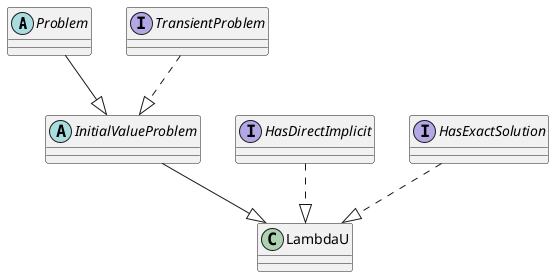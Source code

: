 @startuml

abstract class Problem
abstract class InitialValueProblem
interface HasDirectImplicit
interface HasExactSolution
interface TransientProblem

class LambdaU

Problem --|> InitialValueProblem
TransientProblem ..|> InitialValueProblem

InitialValueProblem --|> LambdaU
HasDirectImplicit ..|> LambdaU
HasExactSolution ..|> LambdaU

@enduml
